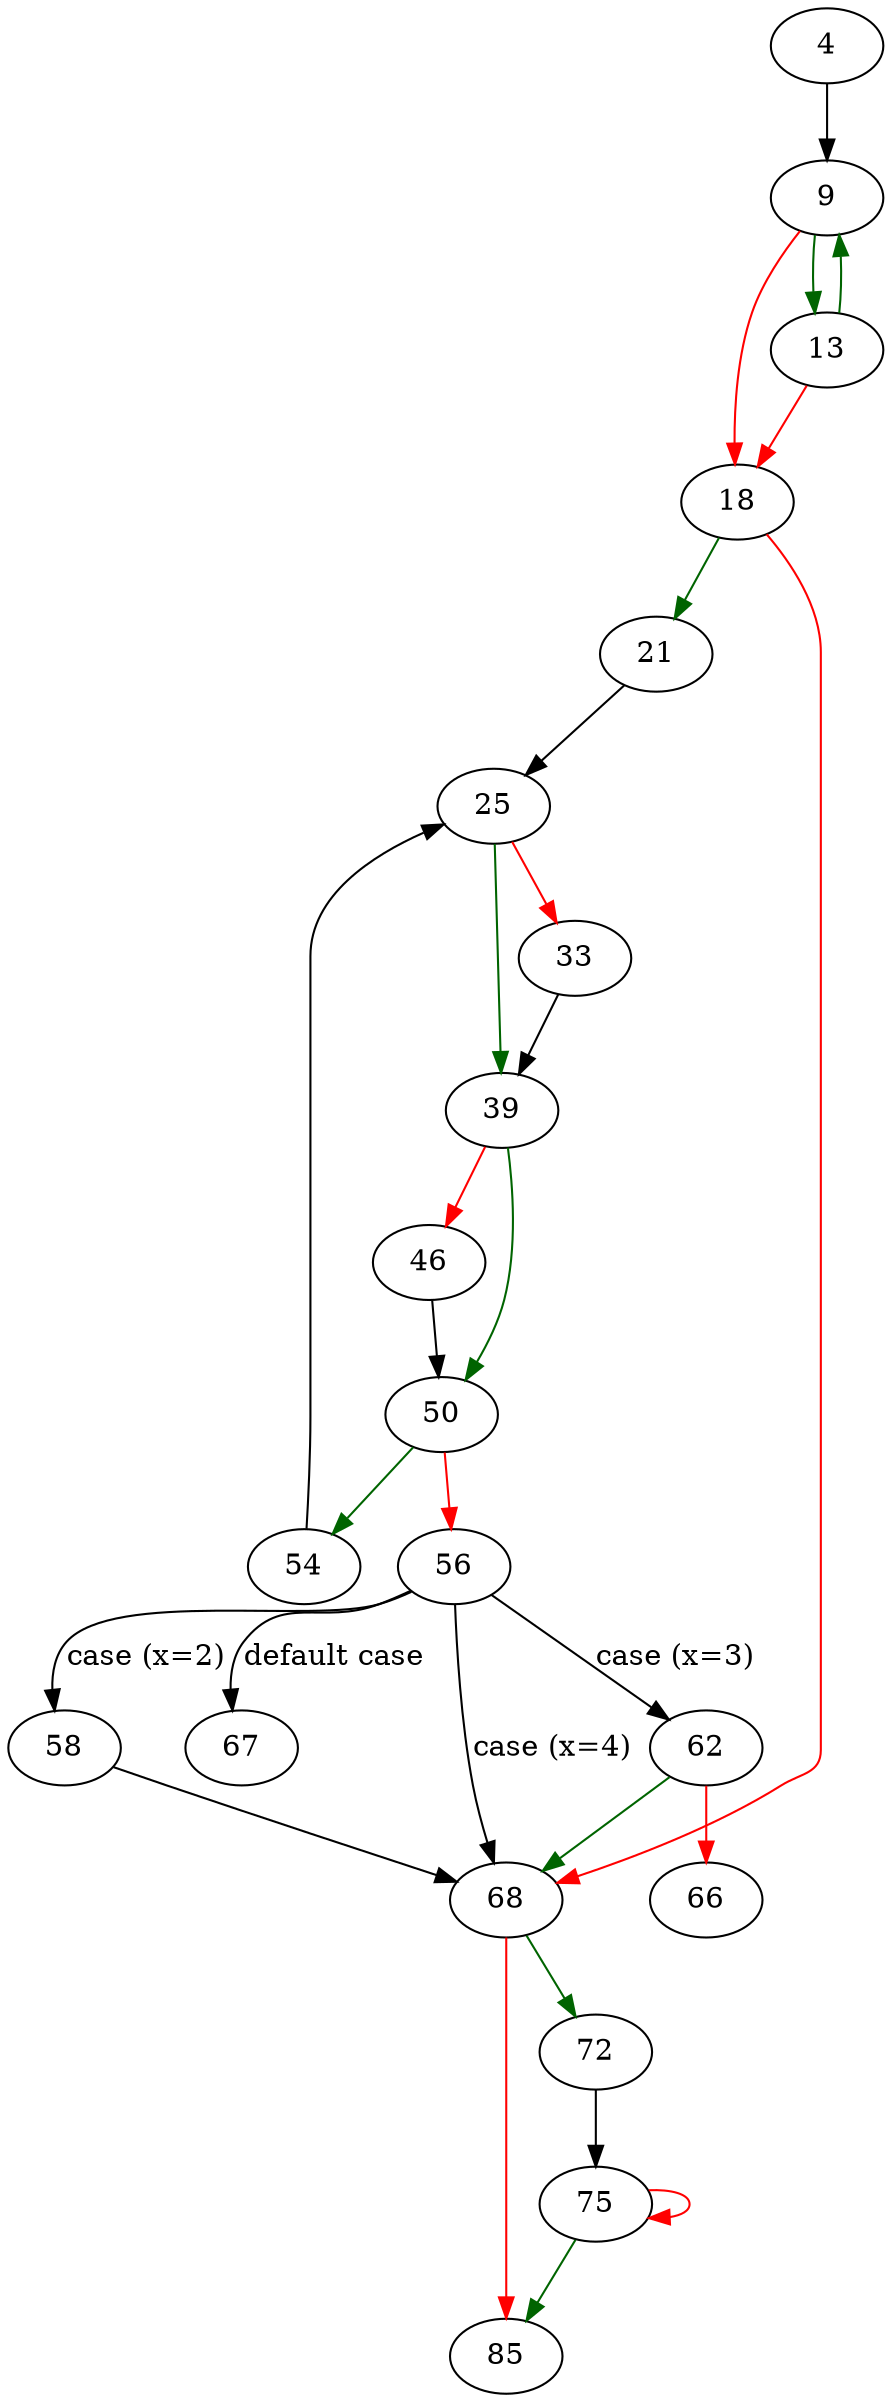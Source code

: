 strict digraph "savewd_process_files" {
	// Node definitions.
	4 [entry=true];
	9;
	13;
	18;
	21;
	68;
	25;
	39;
	33;
	50;
	46;
	54;
	56;
	58;
	62;
	67;
	66;
	72;
	85;
	75;

	// Edge definitions.
	4 -> 9;
	9 -> 13 [
		color=darkgreen
		cond=true
	];
	9 -> 18 [
		color=red
		cond=false
	];
	13 -> 9 [
		color=darkgreen
		cond=true
	];
	13 -> 18 [
		color=red
		cond=false
	];
	18 -> 21 [
		color=darkgreen
		cond=true
	];
	18 -> 68 [
		color=red
		cond=false
	];
	21 -> 25;
	68 -> 72 [
		color=darkgreen
		cond=true
	];
	68 -> 85 [
		color=red
		cond=false
	];
	25 -> 39 [
		color=darkgreen
		cond=true
	];
	25 -> 33 [
		color=red
		cond=false
	];
	39 -> 50 [
		color=darkgreen
		cond=true
	];
	39 -> 46 [
		color=red
		cond=false
	];
	33 -> 39;
	50 -> 54 [
		color=darkgreen
		cond=true
	];
	50 -> 56 [
		color=red
		cond=false
	];
	46 -> 50;
	54 -> 25;
	56 -> 68 [
		cond="case (x=4)"
		label="case (x=4)"
	];
	56 -> 58 [
		cond="case (x=2)"
		label="case (x=2)"
	];
	56 -> 62 [
		cond="case (x=3)"
		label="case (x=3)"
	];
	56 -> 67 [
		cond="default case"
		label="default case"
	];
	58 -> 68;
	62 -> 68 [
		color=darkgreen
		cond=true
	];
	62 -> 66 [
		color=red
		cond=false
	];
	72 -> 75;
	75 -> 85 [
		color=darkgreen
		cond=true
	];
	75 -> 75 [
		color=red
		cond=false
	];
}